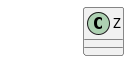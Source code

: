 {
  "sha1": "2mc605sirr3cy86v0eprdbcztawcmn1",
  "insertion": {
    "when": "2024-05-30T20:48:20.046Z",
    "user": "plantuml@gmail.com"
  }
}
@startuml
class A $a
class Z $z

hide *
show $z
@enduml
